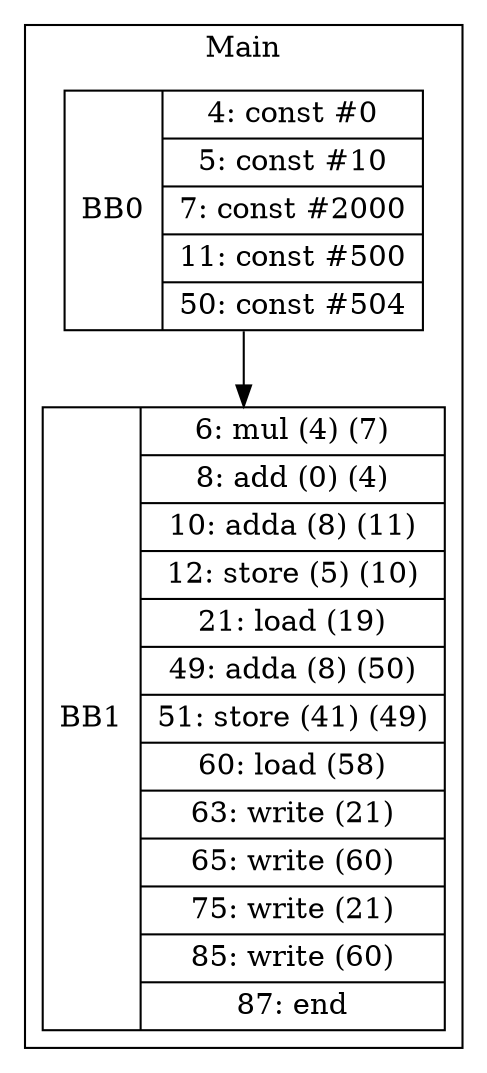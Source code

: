 digraph G {
node [shape=record];
subgraph cluster_main{
label = "Main";
BB0 [shape=record, label="<b>BB0|{4: const #0|5: const #10|7: const #2000|11: const #500|50: const #504}"];
BB1 [shape=record, label="<b>BB1|{6: mul (4) (7)|8: add (0) (4)|10: adda (8) (11)|12: store (5) (10)|21: load (19)|49: adda (8) (50)|51: store (41) (49)|60: load (58)|63: write (21)|65: write (60)|75: write (21)|85: write (60)|87: end}"];
}
BB0:s -> BB1:n ;
}
